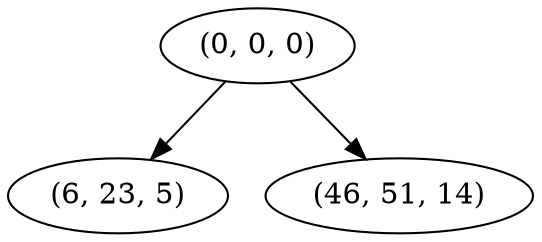digraph tree {
    "(0, 0, 0)";
    "(6, 23, 5)";
    "(46, 51, 14)";
    "(0, 0, 0)" -> "(6, 23, 5)";
    "(0, 0, 0)" -> "(46, 51, 14)";
}
